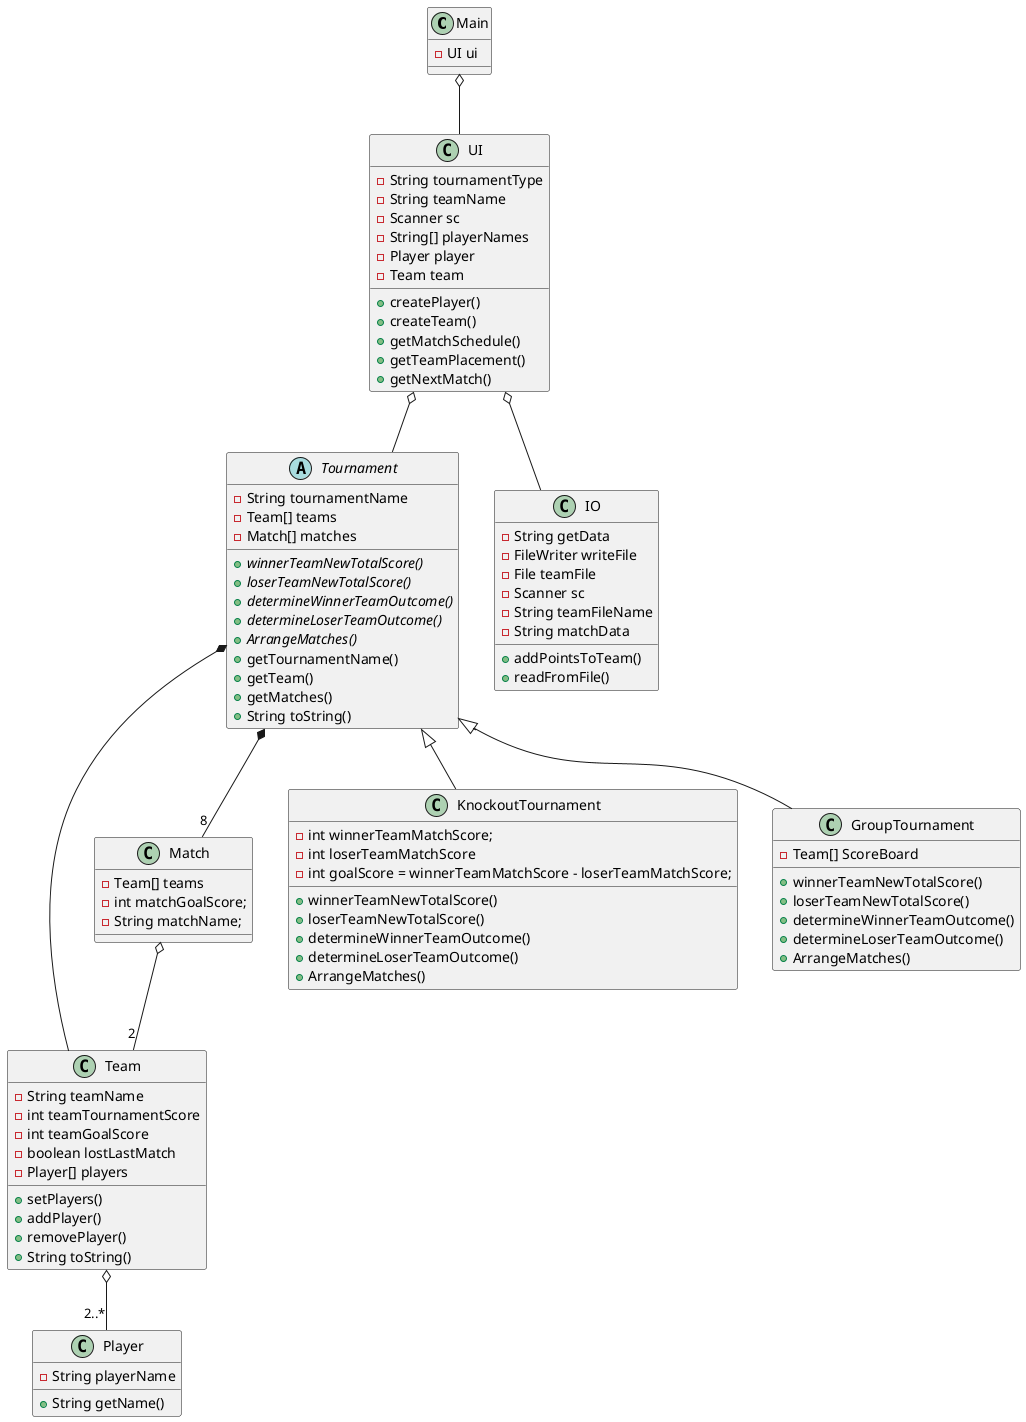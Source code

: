 @startuml
'https://plantuml.com/class-diagram

class Main{
-UI ui
}

class Player {
-String playerName
+String getName()
}

class Team {
-String teamName
-int teamTournamentScore
-int teamGoalScore
-boolean lostLastMatch
-Player[] players
+setPlayers()
+addPlayer()
+removePlayer()
+String toString()
}

class Match{
-Team[] teams
-int matchGoalScore;
-String matchName;
}

abstract Tournament {
-String tournamentName
-Team[] teams
-Match[] matches
+{abstract}winnerTeamNewTotalScore()
+{abstract}loserTeamNewTotalScore()
+{abstract}determineWinnerTeamOutcome()
+{abstract}determineLoserTeamOutcome()
+{abstract}ArrangeMatches()
+getTournamentName()
+getTeam()
+getMatches()
+String toString()
}

class KnockoutTournament{
-int winnerTeamMatchScore;
-int loserTeamMatchScore
-int goalScore = winnerTeamMatchScore - loserTeamMatchScore;
+winnerTeamNewTotalScore()
+loserTeamNewTotalScore()
+determineWinnerTeamOutcome()
+determineLoserTeamOutcome()
+ArrangeMatches()
}

class GroupTournament{
-Team[] ScoreBoard
+winnerTeamNewTotalScore()
+loserTeamNewTotalScore()
+determineWinnerTeamOutcome()
+determineLoserTeamOutcome()
+ArrangeMatches()
}

class UI {
-String tournamentType
-String teamName
-Scanner sc
-String[] playerNames
-Player player
-Team team
+createPlayer()
+createTeam()
+getMatchSchedule()
+getTeamPlacement()
+getNextMatch()
}

class IO {
-String getData
-FileWriter writeFile
-File teamFile
-Scanner sc
-String teamFileName
-String matchData
+addPointsToTeam()
+readFromFile()
}


UI o-- Tournament
UI o-- IO
Tournament *-- "8" Match
Tournament *-- Team
Match o-- "2" Team
Team o-- "2..*" Player
Tournament <|-- KnockoutTournament
Tournament <|-- GroupTournament
Main o-- UI
@enduml